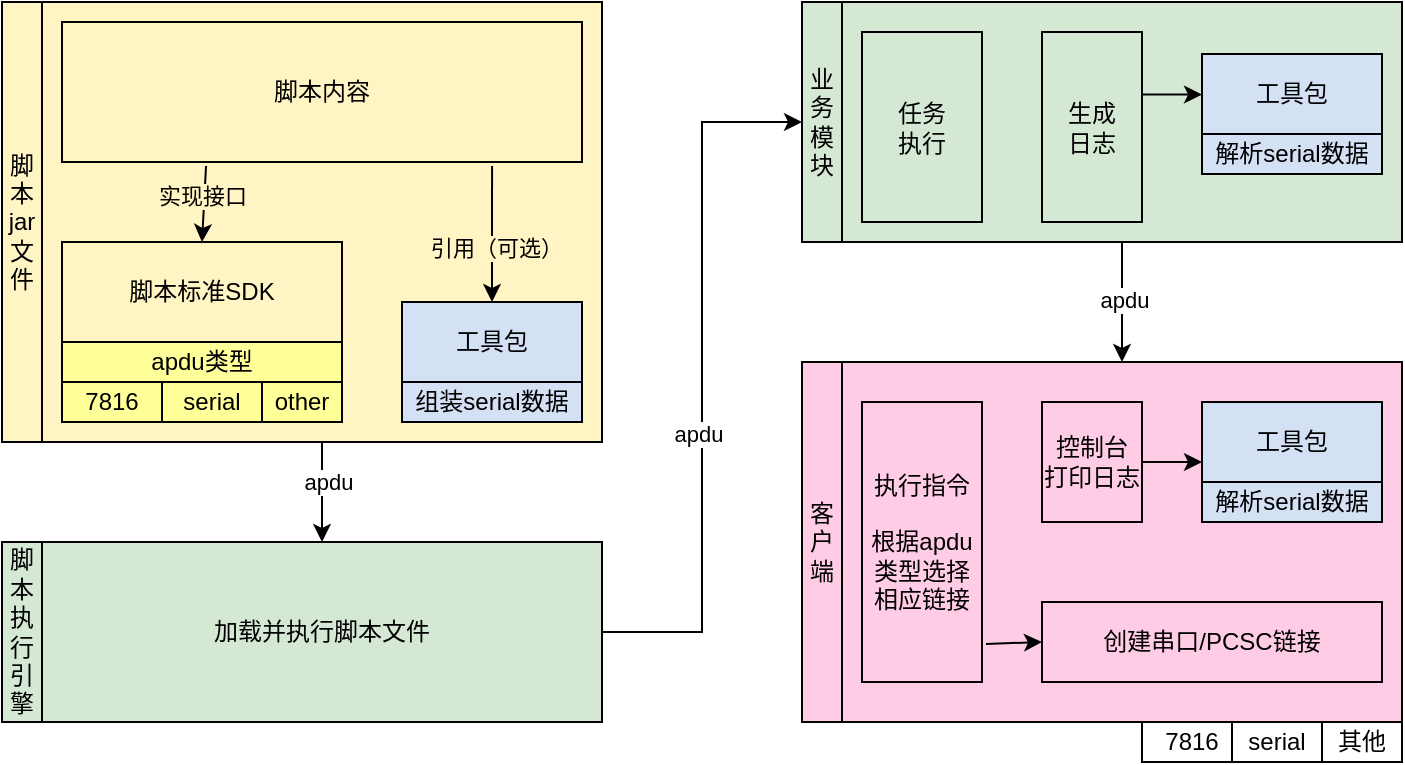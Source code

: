 <mxfile version="24.0.8" type="github">
  <diagram name="第 1 页" id="iLwtRstfEa1X_a1qnkbH">
    <mxGraphModel dx="1386" dy="785" grid="1" gridSize="10" guides="1" tooltips="1" connect="1" arrows="1" fold="1" page="1" pageScale="1" pageWidth="827" pageHeight="1169" math="0" shadow="0">
      <root>
        <mxCell id="0" />
        <mxCell id="1" parent="0" />
        <mxCell id="2bv0xw0G7mWe7me0fBdQ-54" style="edgeStyle=orthogonalEdgeStyle;rounded=0;orthogonalLoop=1;jettySize=auto;html=1;exitX=0.5;exitY=1;exitDx=0;exitDy=0;" edge="1" parent="1" source="2bv0xw0G7mWe7me0fBdQ-33" target="2bv0xw0G7mWe7me0fBdQ-18">
          <mxGeometry relative="1" as="geometry" />
        </mxCell>
        <mxCell id="2bv0xw0G7mWe7me0fBdQ-56" value="apdu" style="edgeLabel;html=1;align=center;verticalAlign=middle;resizable=0;points=[];fillColor=#FFCCE6;" vertex="1" connectable="0" parent="2bv0xw0G7mWe7me0fBdQ-54">
          <mxGeometry x="-0.029" y="1" relative="1" as="geometry">
            <mxPoint as="offset" />
          </mxGeometry>
        </mxCell>
        <mxCell id="2bv0xw0G7mWe7me0fBdQ-33" value="" style="rounded=0;whiteSpace=wrap;html=1;fillColor=#D5E8D4;" vertex="1" parent="1">
          <mxGeometry x="500" y="140" width="280" height="120" as="geometry" />
        </mxCell>
        <mxCell id="2bv0xw0G7mWe7me0fBdQ-30" style="edgeStyle=orthogonalEdgeStyle;rounded=0;orthogonalLoop=1;jettySize=auto;html=1;exitX=0.5;exitY=1;exitDx=0;exitDy=0;entryX=0.5;entryY=0;entryDx=0;entryDy=0;" edge="1" parent="1" source="2bv0xw0G7mWe7me0fBdQ-9" target="2bv0xw0G7mWe7me0fBdQ-14">
          <mxGeometry relative="1" as="geometry" />
        </mxCell>
        <mxCell id="2bv0xw0G7mWe7me0fBdQ-64" value="apdu" style="edgeLabel;html=1;align=center;verticalAlign=middle;resizable=0;points=[];" vertex="1" connectable="0" parent="2bv0xw0G7mWe7me0fBdQ-30">
          <mxGeometry x="-0.2" y="3" relative="1" as="geometry">
            <mxPoint as="offset" />
          </mxGeometry>
        </mxCell>
        <mxCell id="2bv0xw0G7mWe7me0fBdQ-9" value="" style="rounded=0;whiteSpace=wrap;html=1;fillColor=#FFF4C3;" vertex="1" parent="1">
          <mxGeometry x="100" y="140" width="280" height="220" as="geometry" />
        </mxCell>
        <mxCell id="2bv0xw0G7mWe7me0fBdQ-5" style="rounded=0;orthogonalLoop=1;jettySize=auto;html=1;entryX=0.5;entryY=0;entryDx=0;entryDy=0;fillColor=#FFF4C3;exitX=0.277;exitY=1.029;exitDx=0;exitDy=0;exitPerimeter=0;" edge="1" parent="1" source="2bv0xw0G7mWe7me0fBdQ-2" target="2bv0xw0G7mWe7me0fBdQ-1">
          <mxGeometry relative="1" as="geometry">
            <mxPoint x="170" y="220" as="sourcePoint" />
          </mxGeometry>
        </mxCell>
        <mxCell id="2bv0xw0G7mWe7me0fBdQ-7" value="实现接口" style="edgeLabel;html=1;align=center;verticalAlign=middle;resizable=0;points=[];fillColor=#FFF4C3;labelBackgroundColor=#FFF4C3;" vertex="1" connectable="0" parent="2bv0xw0G7mWe7me0fBdQ-5">
          <mxGeometry x="-0.2" y="-1" relative="1" as="geometry">
            <mxPoint as="offset" />
          </mxGeometry>
        </mxCell>
        <mxCell id="2bv0xw0G7mWe7me0fBdQ-6" style="rounded=0;orthogonalLoop=1;jettySize=auto;html=1;exitX=0.827;exitY=1.029;exitDx=0;exitDy=0;entryX=0.5;entryY=0;entryDx=0;entryDy=0;fillColor=#FFF4C3;exitPerimeter=0;" edge="1" parent="1" source="2bv0xw0G7mWe7me0fBdQ-2" target="2bv0xw0G7mWe7me0fBdQ-4">
          <mxGeometry relative="1" as="geometry" />
        </mxCell>
        <mxCell id="2bv0xw0G7mWe7me0fBdQ-8" value="引用（可选）" style="edgeLabel;html=1;align=center;verticalAlign=middle;resizable=0;points=[];fillColor=#FFF4C3;labelBackgroundColor=#FFF4C3;" vertex="1" connectable="0" parent="2bv0xw0G7mWe7me0fBdQ-6">
          <mxGeometry x="0.2" y="2" relative="1" as="geometry">
            <mxPoint as="offset" />
          </mxGeometry>
        </mxCell>
        <mxCell id="2bv0xw0G7mWe7me0fBdQ-2" value="脚本内容" style="rounded=0;whiteSpace=wrap;html=1;fillColor=#FFF4C3;" vertex="1" parent="1">
          <mxGeometry x="110" y="150" width="260" height="70" as="geometry" />
        </mxCell>
        <mxCell id="2bv0xw0G7mWe7me0fBdQ-1" value="脚本标准SDK" style="rounded=0;whiteSpace=wrap;html=1;fillColor=#FFF4C3;" vertex="1" parent="1">
          <mxGeometry x="110" y="260" width="140" height="50" as="geometry" />
        </mxCell>
        <mxCell id="2bv0xw0G7mWe7me0fBdQ-4" value="工具包" style="rounded=0;whiteSpace=wrap;html=1;fillColor=#D4E1F5;" vertex="1" parent="1">
          <mxGeometry x="280" y="290" width="90" height="40" as="geometry" />
        </mxCell>
        <mxCell id="2bv0xw0G7mWe7me0fBdQ-32" style="edgeStyle=orthogonalEdgeStyle;rounded=0;orthogonalLoop=1;jettySize=auto;html=1;exitX=1;exitY=0.5;exitDx=0;exitDy=0;entryX=0;entryY=0.5;entryDx=0;entryDy=0;" edge="1" parent="1" source="2bv0xw0G7mWe7me0fBdQ-14" target="2bv0xw0G7mWe7me0fBdQ-15">
          <mxGeometry relative="1" as="geometry" />
        </mxCell>
        <mxCell id="2bv0xw0G7mWe7me0fBdQ-49" value="&lt;span style=&quot;color: rgba(0, 0, 0, 0); font-family: monospace; font-size: 0px; text-align: start; background-color: rgb(251, 251, 251);&quot;&gt;%3CmxGraphModel%3E%3Croot%3E%3CmxCell%20id%3D%220%22%2F%3E%3CmxCell%20id%3D%221%22%20parent%3D%220%22%2F%3E%3CmxCell%20id%3D%222%22%20value%3D%22data(%E5%8D%81%E5%85%AD%E8%BF%9B%E5%88%B6%E4%B8%B2)%22%20style%3D%22edgeLabel%3Bhtml%3D1%3Balign%3Dcenter%3BverticalAlign%3Dmiddle%3Bresizable%3D0%3Bpoints%3D%5B%5D%3B%22%20vertex%3D%221%22%20connectable%3D%220%22%20parent%3D%221%22%3E%3CmxGeometry%20x%3D%22238%22%20y%3D%22384%22%20as%3D%22geometry%22%2F%3E%3C%2FmxCell%3E%3C%2Froot%3E%3C%2FmxGraphModel%3E&lt;/span&gt;" style="edgeLabel;html=1;align=center;verticalAlign=middle;resizable=0;points=[];" vertex="1" connectable="0" parent="2bv0xw0G7mWe7me0fBdQ-32">
          <mxGeometry x="-0.08" y="-2" relative="1" as="geometry">
            <mxPoint as="offset" />
          </mxGeometry>
        </mxCell>
        <mxCell id="2bv0xw0G7mWe7me0fBdQ-50" value="apdu" style="edgeLabel;html=1;align=center;verticalAlign=middle;resizable=0;points=[];" vertex="1" connectable="0" parent="2bv0xw0G7mWe7me0fBdQ-32">
          <mxGeometry x="-0.16" y="2" relative="1" as="geometry">
            <mxPoint as="offset" />
          </mxGeometry>
        </mxCell>
        <mxCell id="2bv0xw0G7mWe7me0fBdQ-14" value="加载并执行脚本文件" style="rounded=0;whiteSpace=wrap;html=1;fillColor=#D5E8D4;" vertex="1" parent="1">
          <mxGeometry x="100" y="410" width="280" height="90" as="geometry" />
        </mxCell>
        <mxCell id="2bv0xw0G7mWe7me0fBdQ-15" value="业务模块" style="rounded=0;whiteSpace=wrap;html=1;fillColor=#D5E8D4;" vertex="1" parent="1">
          <mxGeometry x="480" y="140" width="20" height="120" as="geometry" />
        </mxCell>
        <mxCell id="2bv0xw0G7mWe7me0fBdQ-18" value="" style="rounded=0;whiteSpace=wrap;html=1;fillColor=#FFCCE6;" vertex="1" parent="1">
          <mxGeometry x="500" y="320" width="280" height="180" as="geometry" />
        </mxCell>
        <mxCell id="2bv0xw0G7mWe7me0fBdQ-21" value="7816" style="rounded=0;whiteSpace=wrap;html=1;fillColor=#FFFF99;" vertex="1" parent="1">
          <mxGeometry x="110" y="330" width="50" height="20" as="geometry" />
        </mxCell>
        <mxCell id="2bv0xw0G7mWe7me0fBdQ-22" value="serial" style="rounded=0;whiteSpace=wrap;html=1;fillColor=#FFFF99;" vertex="1" parent="1">
          <mxGeometry x="160" y="330" width="50" height="20" as="geometry" />
        </mxCell>
        <mxCell id="2bv0xw0G7mWe7me0fBdQ-23" value="other" style="rounded=0;whiteSpace=wrap;html=1;fillColor=#FFFF99;" vertex="1" parent="1">
          <mxGeometry x="210" y="330" width="40" height="20" as="geometry" />
        </mxCell>
        <mxCell id="2bv0xw0G7mWe7me0fBdQ-24" value="组装serial数据" style="rounded=0;whiteSpace=wrap;html=1;fillColor=#D4E1F5;" vertex="1" parent="1">
          <mxGeometry x="280" y="330" width="90" height="20" as="geometry" />
        </mxCell>
        <mxCell id="2bv0xw0G7mWe7me0fBdQ-25" value="7816" style="rounded=0;whiteSpace=wrap;html=1;" vertex="1" parent="1">
          <mxGeometry x="650" y="500" width="50" height="20" as="geometry" />
        </mxCell>
        <mxCell id="2bv0xw0G7mWe7me0fBdQ-26" value="serial" style="rounded=0;whiteSpace=wrap;html=1;" vertex="1" parent="1">
          <mxGeometry x="695" y="500" width="45" height="20" as="geometry" />
        </mxCell>
        <mxCell id="2bv0xw0G7mWe7me0fBdQ-34" value="工具包" style="rounded=0;whiteSpace=wrap;html=1;fillColor=#D4E1F5;" vertex="1" parent="1">
          <mxGeometry x="680" y="166" width="90" height="40" as="geometry" />
        </mxCell>
        <mxCell id="2bv0xw0G7mWe7me0fBdQ-35" value="解析serial数据" style="rounded=0;whiteSpace=wrap;html=1;fillColor=#D4E1F5;" vertex="1" parent="1">
          <mxGeometry x="680" y="206" width="90" height="20" as="geometry" />
        </mxCell>
        <mxCell id="2bv0xw0G7mWe7me0fBdQ-36" value="脚本执行引擎" style="rounded=0;whiteSpace=wrap;html=1;fillColor=#D5E8D4;" vertex="1" parent="1">
          <mxGeometry x="80" y="410" width="20" height="90" as="geometry" />
        </mxCell>
        <mxCell id="2bv0xw0G7mWe7me0fBdQ-37" value="任&lt;span style=&quot;background-color: initial;&quot;&gt;务&lt;/span&gt;&lt;div&gt;&lt;span style=&quot;background-color: initial;&quot;&gt;执行&lt;/span&gt;&lt;/div&gt;" style="rounded=0;whiteSpace=wrap;html=1;fillColor=#D5E8D4;" vertex="1" parent="1">
          <mxGeometry x="510" y="155" width="60" height="95" as="geometry" />
        </mxCell>
        <mxCell id="2bv0xw0G7mWe7me0fBdQ-46" style="edgeStyle=orthogonalEdgeStyle;rounded=0;orthogonalLoop=1;jettySize=auto;html=1;exitX=0.98;exitY=0.329;exitDx=0;exitDy=0;entryX=0;entryY=0.5;entryDx=0;entryDy=0;exitPerimeter=0;fillColor=#D5E8D4;" edge="1" parent="1" source="2bv0xw0G7mWe7me0fBdQ-41" target="2bv0xw0G7mWe7me0fBdQ-34">
          <mxGeometry relative="1" as="geometry" />
        </mxCell>
        <mxCell id="2bv0xw0G7mWe7me0fBdQ-41" value="生成&lt;div&gt;日志&lt;/div&gt;" style="rounded=0;whiteSpace=wrap;html=1;fillColor=#D5E8D4;" vertex="1" parent="1">
          <mxGeometry x="600" y="155" width="50" height="95" as="geometry" />
        </mxCell>
        <mxCell id="2bv0xw0G7mWe7me0fBdQ-47" value="客户端" style="rounded=0;whiteSpace=wrap;html=1;fillColor=#FFCCE6;" vertex="1" parent="1">
          <mxGeometry x="480" y="320" width="20" height="180" as="geometry" />
        </mxCell>
        <mxCell id="2bv0xw0G7mWe7me0fBdQ-48" value="脚本jar文件" style="rounded=0;whiteSpace=wrap;html=1;fillColor=#FFF4C3;" vertex="1" parent="1">
          <mxGeometry x="80" y="140" width="20" height="220" as="geometry" />
        </mxCell>
        <mxCell id="2bv0xw0G7mWe7me0fBdQ-55" value="其他" style="rounded=0;whiteSpace=wrap;html=1;" vertex="1" parent="1">
          <mxGeometry x="740" y="500" width="40" height="20" as="geometry" />
        </mxCell>
        <mxCell id="2bv0xw0G7mWe7me0fBdQ-57" value="创建串口/PCSC链接" style="rounded=0;whiteSpace=wrap;html=1;fillColor=#FFCCE6;" vertex="1" parent="1">
          <mxGeometry x="600" y="440" width="170" height="40" as="geometry" />
        </mxCell>
        <mxCell id="2bv0xw0G7mWe7me0fBdQ-69" style="rounded=0;orthogonalLoop=1;jettySize=auto;html=1;exitX=1.033;exitY=0.864;exitDx=0;exitDy=0;entryX=0;entryY=0.5;entryDx=0;entryDy=0;exitPerimeter=0;fillColor=#FFCCE6;" edge="1" parent="1" source="2bv0xw0G7mWe7me0fBdQ-58" target="2bv0xw0G7mWe7me0fBdQ-57">
          <mxGeometry relative="1" as="geometry" />
        </mxCell>
        <mxCell id="2bv0xw0G7mWe7me0fBdQ-58" value="执行指令&lt;div&gt;&lt;br&gt;&lt;div&gt;根据apdu类型选择相应链接&lt;/div&gt;&lt;/div&gt;" style="rounded=0;whiteSpace=wrap;html=1;fillColor=#FFCCE6;" vertex="1" parent="1">
          <mxGeometry x="510" y="340" width="60" height="140" as="geometry" />
        </mxCell>
        <mxCell id="2bv0xw0G7mWe7me0fBdQ-59" value="工具包" style="rounded=0;whiteSpace=wrap;html=1;fillColor=#D4E1F5;" vertex="1" parent="1">
          <mxGeometry x="680" y="340" width="90" height="40" as="geometry" />
        </mxCell>
        <mxCell id="2bv0xw0G7mWe7me0fBdQ-60" value="解析serial数据" style="rounded=0;whiteSpace=wrap;html=1;fillColor=#D4E1F5;" vertex="1" parent="1">
          <mxGeometry x="680" y="380" width="90" height="20" as="geometry" />
        </mxCell>
        <mxCell id="2bv0xw0G7mWe7me0fBdQ-66" style="edgeStyle=orthogonalEdgeStyle;rounded=0;orthogonalLoop=1;jettySize=auto;html=1;exitX=1;exitY=0.5;exitDx=0;exitDy=0;entryX=0;entryY=0.75;entryDx=0;entryDy=0;fillColor=#FFCCE6;" edge="1" parent="1" source="2bv0xw0G7mWe7me0fBdQ-61" target="2bv0xw0G7mWe7me0fBdQ-59">
          <mxGeometry relative="1" as="geometry" />
        </mxCell>
        <mxCell id="2bv0xw0G7mWe7me0fBdQ-61" value="控制台&lt;div&gt;打印日志&lt;/div&gt;" style="rounded=0;whiteSpace=wrap;html=1;fillColor=#FFCCE6;" vertex="1" parent="1">
          <mxGeometry x="600" y="340" width="50" height="60" as="geometry" />
        </mxCell>
        <mxCell id="2bv0xw0G7mWe7me0fBdQ-63" value="apdu类型" style="rounded=0;whiteSpace=wrap;html=1;fillColor=#FFFF99;" vertex="1" parent="1">
          <mxGeometry x="110" y="310" width="140" height="20" as="geometry" />
        </mxCell>
      </root>
    </mxGraphModel>
  </diagram>
</mxfile>
